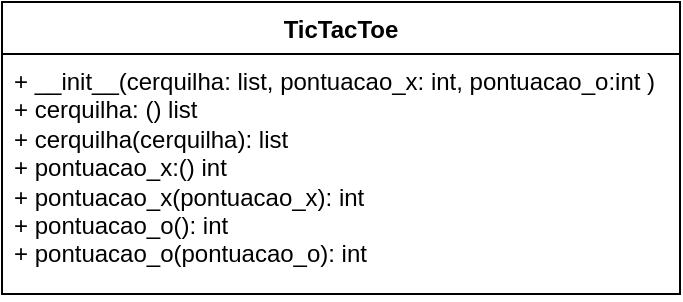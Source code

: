 <mxfile version="21.2.2" type="device">
  <diagram name="Página-1" id="ilOm4YAjoJ5LVX_cUKq9">
    <mxGraphModel dx="880" dy="467" grid="1" gridSize="10" guides="1" tooltips="1" connect="1" arrows="1" fold="1" page="1" pageScale="1" pageWidth="827" pageHeight="1169" math="0" shadow="0">
      <root>
        <mxCell id="0" />
        <mxCell id="1" parent="0" />
        <mxCell id="cegc9hlBqk29iwjMtypI-1" value="TicTacToe" style="swimlane;fontStyle=1;align=center;verticalAlign=top;childLayout=stackLayout;horizontal=1;startSize=26;horizontalStack=0;resizeParent=1;resizeParentMax=0;resizeLast=0;collapsible=1;marginBottom=0;whiteSpace=wrap;html=1;" parent="1" vertex="1">
          <mxGeometry x="240" y="40" width="339" height="146" as="geometry" />
        </mxCell>
        <mxCell id="cegc9hlBqk29iwjMtypI-4" value="+ __init__(cerquilha: list, pontuacao_x: int, pontuacao_o:int )&lt;br&gt;+ cerquilha: () list&lt;br&gt;+ cerquilha(cerquilha): list&lt;br&gt;+ pontuacao_x:() int&lt;br&gt;+ pontuacao_x(pontuacao_x): int&lt;br&gt;+ pontuacao_o(): int&lt;br&gt;+ pontuacao_o(pontuacao_o): int" style="text;strokeColor=none;fillColor=none;align=left;verticalAlign=top;spacingLeft=4;spacingRight=4;overflow=hidden;rotatable=0;points=[[0,0.5],[1,0.5]];portConstraint=eastwest;whiteSpace=wrap;html=1;" parent="cegc9hlBqk29iwjMtypI-1" vertex="1">
          <mxGeometry y="26" width="339" height="120" as="geometry" />
        </mxCell>
      </root>
    </mxGraphModel>
  </diagram>
</mxfile>
